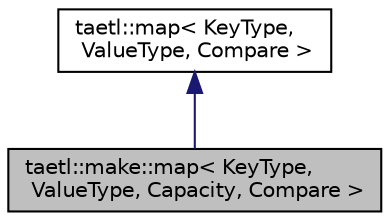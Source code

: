 digraph "taetl::make::map&lt; KeyType, ValueType, Capacity, Compare &gt;"
{
  edge [fontname="Helvetica",fontsize="10",labelfontname="Helvetica",labelfontsize="10"];
  node [fontname="Helvetica",fontsize="10",shape=record];
  Node2 [label="taetl::make::map\< KeyType,\l ValueType, Capacity, Compare \>",height=0.2,width=0.4,color="black", fillcolor="grey75", style="filled", fontcolor="black"];
  Node3 -> Node2 [dir="back",color="midnightblue",fontsize="10",style="solid",fontname="Helvetica"];
  Node3 [label="taetl::map\< KeyType,\l ValueType, Compare \>",height=0.2,width=0.4,color="black", fillcolor="white", style="filled",URL="$classtaetl_1_1map.html"];
}

